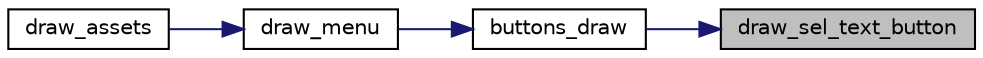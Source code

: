 digraph "draw_sel_text_button"
{
 // LATEX_PDF_SIZE
  edge [fontname="Helvetica",fontsize="10",labelfontname="Helvetica",labelfontsize="10"];
  node [fontname="Helvetica",fontsize="10",shape=record];
  rankdir="RL";
  Node1 [label="draw_sel_text_button",height=0.2,width=0.4,color="black", fillcolor="grey75", style="filled", fontcolor="black",tooltip="Draws the button that allows the user to input text into the canvas to a pixel buffer."];
  Node1 -> Node2 [dir="back",color="midnightblue",fontsize="10",style="solid"];
  Node2 [label="buttons_draw",height=0.2,width=0.4,color="black", fillcolor="white", style="filled",URL="$group__draw__buttons.html#ga8d46b5bb0547f68fd65d40c6782054e8",tooltip="Draws the buttons on screen."];
  Node2 -> Node3 [dir="back",color="midnightblue",fontsize="10",style="solid"];
  Node3 [label="draw_menu",height=0.2,width=0.4,color="black", fillcolor="white", style="filled",URL="$group___u_i.html#ga8b436345808e86cfdb278061a65a0fe7",tooltip="Draws the menu (background) and calls the function responsible for drawing the buttons."];
  Node3 -> Node4 [dir="back",color="midnightblue",fontsize="10",style="solid"];
  Node4 [label="draw_assets",height=0.2,width=0.4,color="black", fillcolor="white", style="filled",URL="$proj_8c.html#a850e4280fdbac0d3b47a94e871905e54",tooltip="Draws the program assets on screen."];
}
